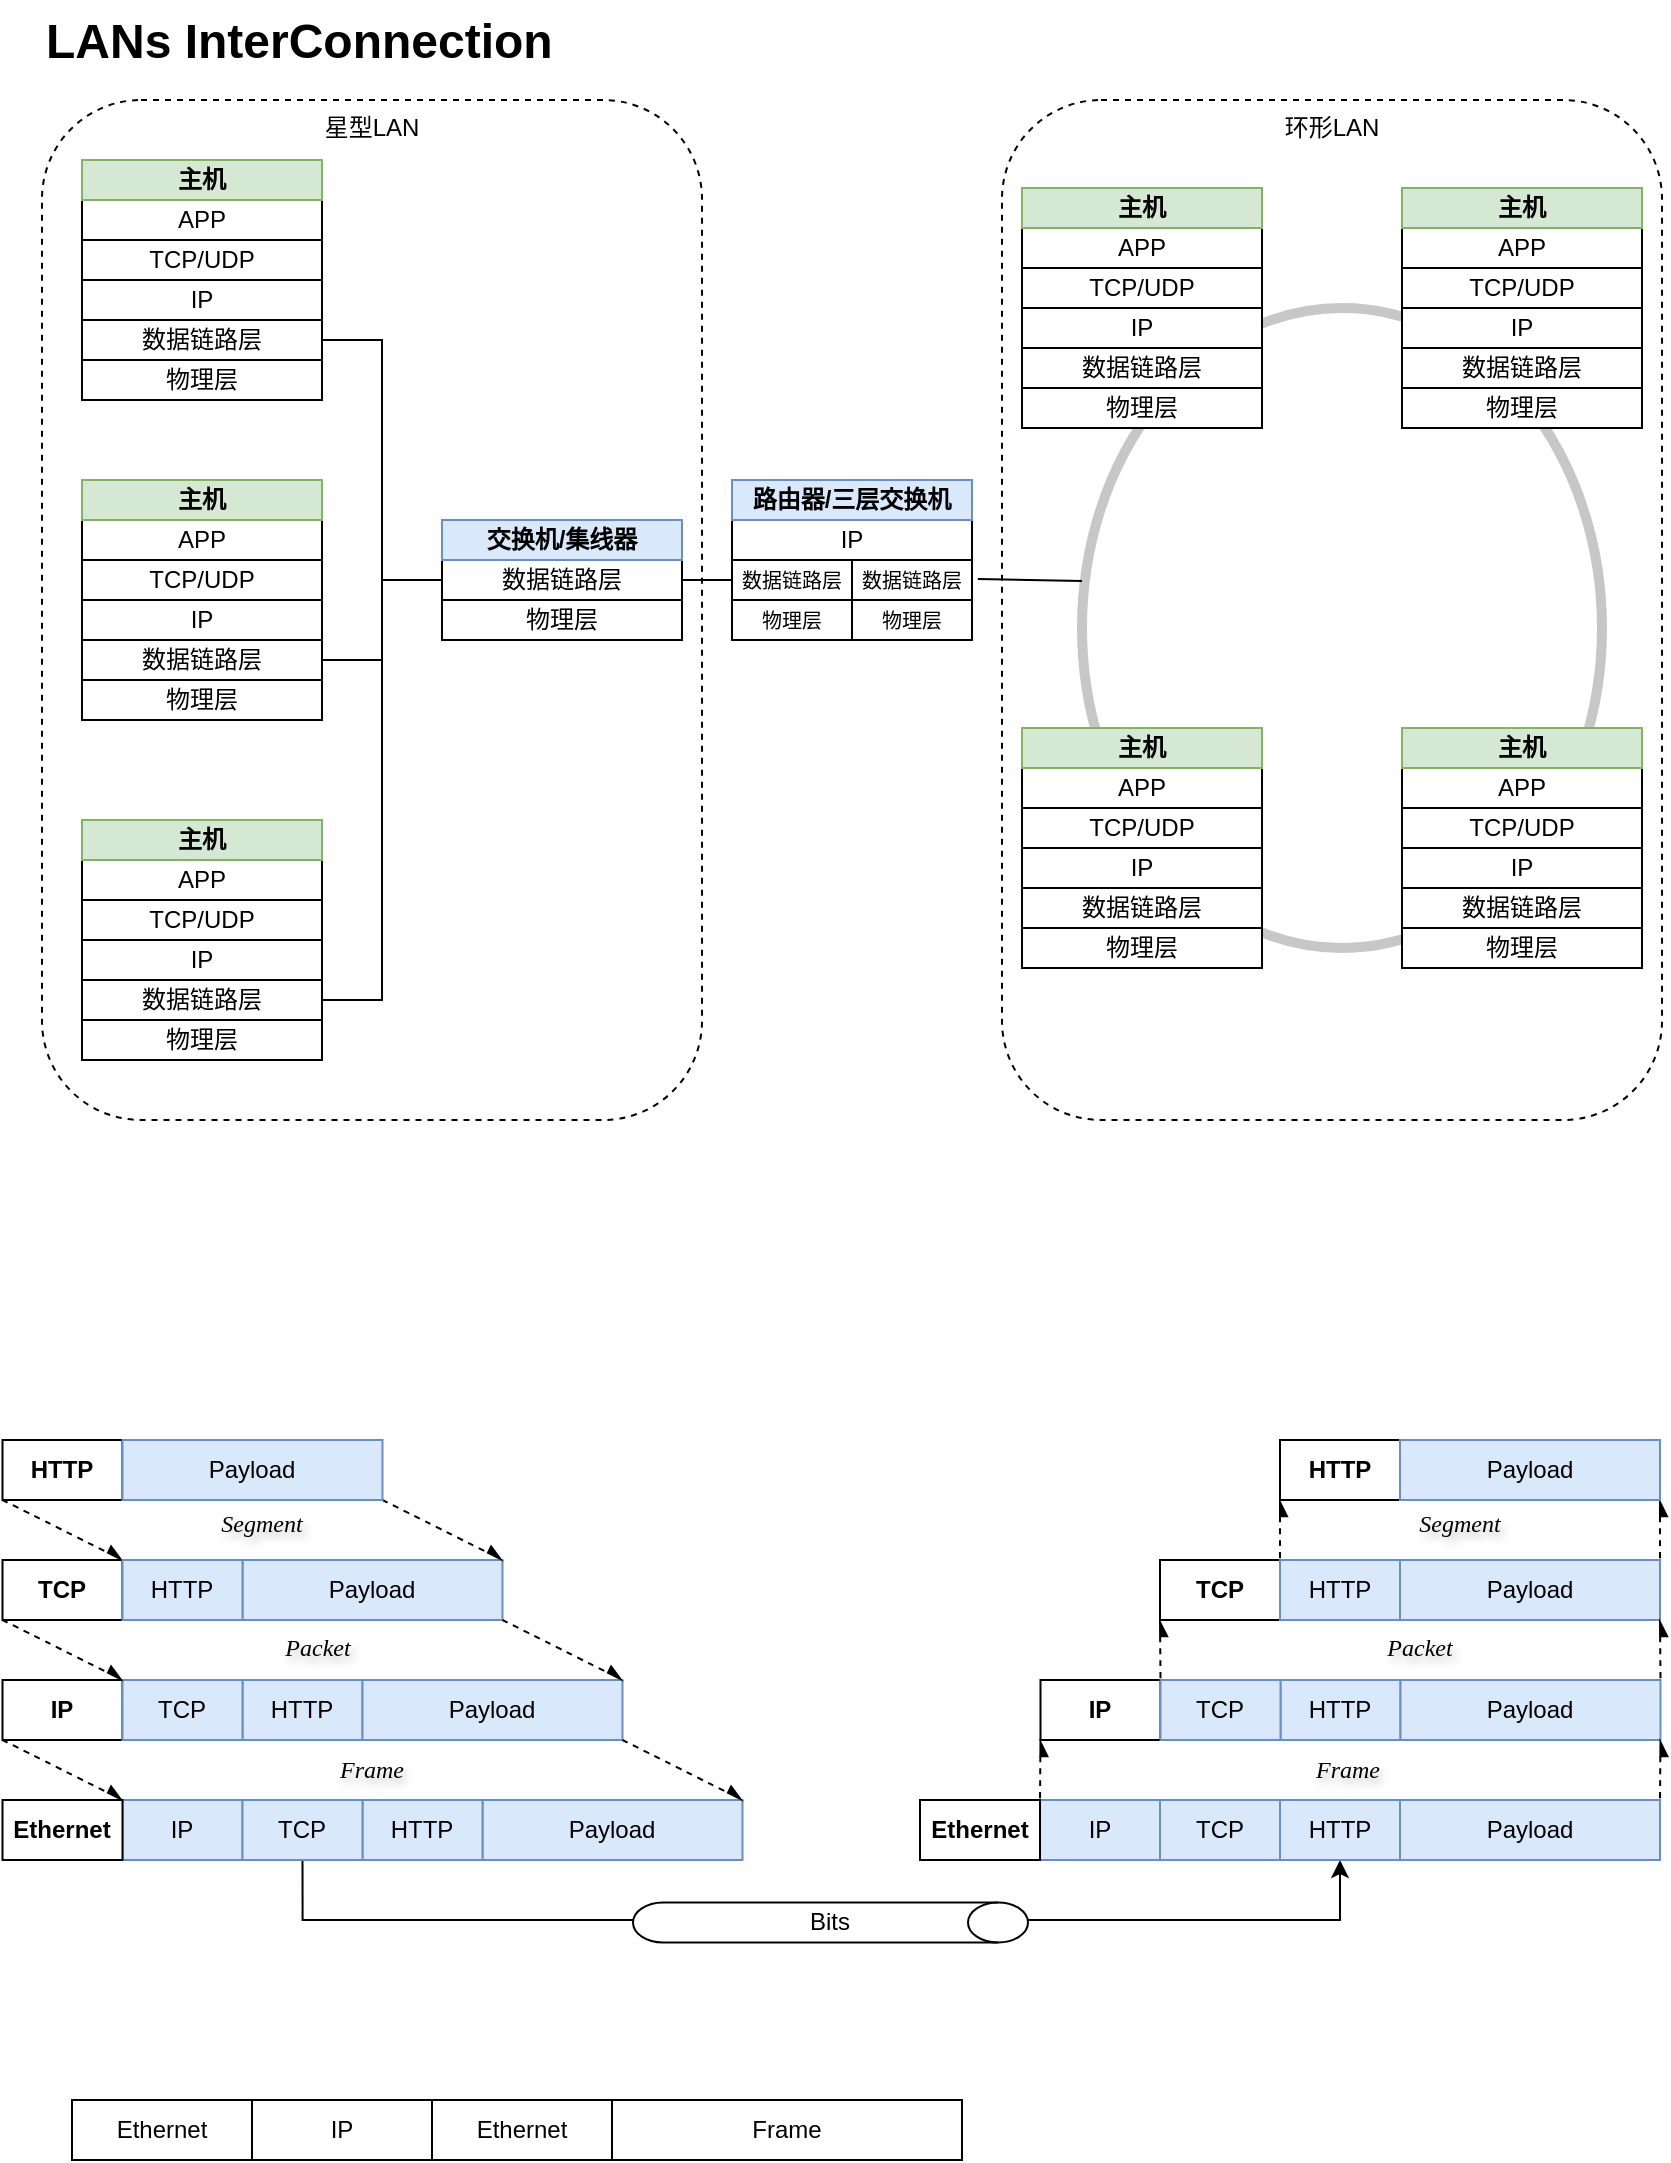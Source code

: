 <mxfile version="24.4.13" type="github">
  <diagram name="Page-1" id="291TbRZh6zJ7kyGOyx9B">
    <mxGraphModel dx="954" dy="606" grid="1" gridSize="10" guides="1" tooltips="1" connect="1" arrows="1" fold="1" page="1" pageScale="1" pageWidth="850" pageHeight="600" math="0" shadow="0">
      <root>
        <mxCell id="0" />
        <mxCell id="1" parent="0" />
        <mxCell id="-_Ddqsbj2xStbQw_6MxQ-80" value="星型LAN" style="rounded=1;whiteSpace=wrap;html=1;verticalAlign=top;fillColor=none;dashed=1;" parent="1" vertex="1">
          <mxGeometry x="30" y="60" width="330" height="510" as="geometry" />
        </mxCell>
        <mxCell id="-_Ddqsbj2xStbQw_6MxQ-89" value="环形LAN" style="rounded=1;whiteSpace=wrap;html=1;verticalAlign=top;fillColor=none;dashed=1;" parent="1" vertex="1">
          <mxGeometry x="510" y="60" width="330" height="510" as="geometry" />
        </mxCell>
        <mxCell id="-_Ddqsbj2xStbQw_6MxQ-68" value="" style="ellipse;whiteSpace=wrap;html=1;fillColor=none;strokeWidth=5;strokeColor=#C7C7C7;" parent="1" vertex="1">
          <mxGeometry x="550" y="164" width="260" height="320" as="geometry" />
        </mxCell>
        <mxCell id="-_Ddqsbj2xStbQw_6MxQ-17" value="" style="group" parent="1" vertex="1" connectable="0">
          <mxGeometry x="50" y="250" width="120" height="120" as="geometry" />
        </mxCell>
        <mxCell id="-_Ddqsbj2xStbQw_6MxQ-8" value="物理层" style="rounded=0;whiteSpace=wrap;html=1;" parent="-_Ddqsbj2xStbQw_6MxQ-17" vertex="1">
          <mxGeometry y="100" width="120" height="20" as="geometry" />
        </mxCell>
        <mxCell id="-_Ddqsbj2xStbQw_6MxQ-9" value="数据链路层" style="rounded=0;whiteSpace=wrap;html=1;" parent="-_Ddqsbj2xStbQw_6MxQ-17" vertex="1">
          <mxGeometry y="80" width="120" height="20" as="geometry" />
        </mxCell>
        <mxCell id="-_Ddqsbj2xStbQw_6MxQ-10" value="IP" style="rounded=0;whiteSpace=wrap;html=1;" parent="-_Ddqsbj2xStbQw_6MxQ-17" vertex="1">
          <mxGeometry y="60" width="120" height="20" as="geometry" />
        </mxCell>
        <mxCell id="-_Ddqsbj2xStbQw_6MxQ-11" value="TCP/UDP" style="rounded=0;whiteSpace=wrap;html=1;" parent="-_Ddqsbj2xStbQw_6MxQ-17" vertex="1">
          <mxGeometry y="40" width="120" height="20" as="geometry" />
        </mxCell>
        <mxCell id="-_Ddqsbj2xStbQw_6MxQ-12" value="APP" style="rounded=0;whiteSpace=wrap;html=1;" parent="-_Ddqsbj2xStbQw_6MxQ-17" vertex="1">
          <mxGeometry y="20" width="120" height="20" as="geometry" />
        </mxCell>
        <mxCell id="-_Ddqsbj2xStbQw_6MxQ-16" value="主机" style="rounded=0;whiteSpace=wrap;html=1;fontStyle=1;fillColor=#d5e8d4;strokeColor=#82b366;" parent="-_Ddqsbj2xStbQw_6MxQ-17" vertex="1">
          <mxGeometry width="120" height="20" as="geometry" />
        </mxCell>
        <mxCell id="-_Ddqsbj2xStbQw_6MxQ-19" value="" style="group" parent="1" vertex="1" connectable="0">
          <mxGeometry x="230" y="270" width="120" height="60" as="geometry" />
        </mxCell>
        <mxCell id="-_Ddqsbj2xStbQw_6MxQ-4" value="物理层" style="rounded=0;whiteSpace=wrap;html=1;" parent="-_Ddqsbj2xStbQw_6MxQ-19" vertex="1">
          <mxGeometry y="40" width="120" height="20" as="geometry" />
        </mxCell>
        <mxCell id="-_Ddqsbj2xStbQw_6MxQ-5" value="数据链路层" style="rounded=0;whiteSpace=wrap;html=1;" parent="-_Ddqsbj2xStbQw_6MxQ-19" vertex="1">
          <mxGeometry y="20" width="120" height="20" as="geometry" />
        </mxCell>
        <mxCell id="-_Ddqsbj2xStbQw_6MxQ-13" value="交换机/集线器" style="rounded=0;whiteSpace=wrap;html=1;fontStyle=1;fillColor=#dae8fc;strokeColor=#6c8ebf;" parent="-_Ddqsbj2xStbQw_6MxQ-19" vertex="1">
          <mxGeometry width="120" height="20" as="geometry" />
        </mxCell>
        <mxCell id="-_Ddqsbj2xStbQw_6MxQ-28" value="" style="group" parent="1" vertex="1" connectable="0">
          <mxGeometry x="50" y="420" width="120" height="120" as="geometry" />
        </mxCell>
        <mxCell id="-_Ddqsbj2xStbQw_6MxQ-29" value="物理层" style="rounded=0;whiteSpace=wrap;html=1;" parent="-_Ddqsbj2xStbQw_6MxQ-28" vertex="1">
          <mxGeometry y="100" width="120" height="20" as="geometry" />
        </mxCell>
        <mxCell id="-_Ddqsbj2xStbQw_6MxQ-30" value="数据链路层" style="rounded=0;whiteSpace=wrap;html=1;" parent="-_Ddqsbj2xStbQw_6MxQ-28" vertex="1">
          <mxGeometry y="80" width="120" height="20" as="geometry" />
        </mxCell>
        <mxCell id="-_Ddqsbj2xStbQw_6MxQ-31" value="IP" style="rounded=0;whiteSpace=wrap;html=1;" parent="-_Ddqsbj2xStbQw_6MxQ-28" vertex="1">
          <mxGeometry y="60" width="120" height="20" as="geometry" />
        </mxCell>
        <mxCell id="-_Ddqsbj2xStbQw_6MxQ-32" value="TCP/UDP" style="rounded=0;whiteSpace=wrap;html=1;" parent="-_Ddqsbj2xStbQw_6MxQ-28" vertex="1">
          <mxGeometry y="40" width="120" height="20" as="geometry" />
        </mxCell>
        <mxCell id="-_Ddqsbj2xStbQw_6MxQ-33" value="APP" style="rounded=0;whiteSpace=wrap;html=1;" parent="-_Ddqsbj2xStbQw_6MxQ-28" vertex="1">
          <mxGeometry y="20" width="120" height="20" as="geometry" />
        </mxCell>
        <mxCell id="-_Ddqsbj2xStbQw_6MxQ-34" value="主机" style="rounded=0;whiteSpace=wrap;html=1;fontStyle=1;fillColor=#d5e8d4;strokeColor=#82b366;" parent="-_Ddqsbj2xStbQw_6MxQ-28" vertex="1">
          <mxGeometry width="120" height="20" as="geometry" />
        </mxCell>
        <mxCell id="-_Ddqsbj2xStbQw_6MxQ-35" value="" style="group;fillColor=#d5e8d4;strokeColor=#82b366;" parent="1" vertex="1" connectable="0">
          <mxGeometry x="710" y="104" width="120" height="120" as="geometry" />
        </mxCell>
        <mxCell id="-_Ddqsbj2xStbQw_6MxQ-36" value="物理层" style="rounded=0;whiteSpace=wrap;html=1;" parent="-_Ddqsbj2xStbQw_6MxQ-35" vertex="1">
          <mxGeometry y="100" width="120" height="20" as="geometry" />
        </mxCell>
        <mxCell id="-_Ddqsbj2xStbQw_6MxQ-37" value="数据链路层" style="rounded=0;whiteSpace=wrap;html=1;" parent="-_Ddqsbj2xStbQw_6MxQ-35" vertex="1">
          <mxGeometry y="80" width="120" height="20" as="geometry" />
        </mxCell>
        <mxCell id="-_Ddqsbj2xStbQw_6MxQ-38" value="IP" style="rounded=0;whiteSpace=wrap;html=1;" parent="-_Ddqsbj2xStbQw_6MxQ-35" vertex="1">
          <mxGeometry y="60" width="120" height="20" as="geometry" />
        </mxCell>
        <mxCell id="-_Ddqsbj2xStbQw_6MxQ-39" value="TCP/UDP" style="rounded=0;whiteSpace=wrap;html=1;" parent="-_Ddqsbj2xStbQw_6MxQ-35" vertex="1">
          <mxGeometry y="40" width="120" height="20" as="geometry" />
        </mxCell>
        <mxCell id="-_Ddqsbj2xStbQw_6MxQ-40" value="APP" style="rounded=0;whiteSpace=wrap;html=1;" parent="-_Ddqsbj2xStbQw_6MxQ-35" vertex="1">
          <mxGeometry y="20" width="120" height="20" as="geometry" />
        </mxCell>
        <mxCell id="-_Ddqsbj2xStbQw_6MxQ-41" value="主机" style="rounded=0;whiteSpace=wrap;html=1;fontStyle=1;fillColor=#d5e8d4;strokeColor=#82b366;" parent="-_Ddqsbj2xStbQw_6MxQ-35" vertex="1">
          <mxGeometry width="120" height="20" as="geometry" />
        </mxCell>
        <mxCell id="-_Ddqsbj2xStbQw_6MxQ-49" value="" style="group" parent="1" vertex="1" connectable="0">
          <mxGeometry x="520" y="374" width="120" height="120" as="geometry" />
        </mxCell>
        <mxCell id="-_Ddqsbj2xStbQw_6MxQ-50" value="物理层" style="rounded=0;whiteSpace=wrap;html=1;" parent="-_Ddqsbj2xStbQw_6MxQ-49" vertex="1">
          <mxGeometry y="100" width="120" height="20" as="geometry" />
        </mxCell>
        <mxCell id="-_Ddqsbj2xStbQw_6MxQ-51" value="数据链路层" style="rounded=0;whiteSpace=wrap;html=1;" parent="-_Ddqsbj2xStbQw_6MxQ-49" vertex="1">
          <mxGeometry y="80" width="120" height="20" as="geometry" />
        </mxCell>
        <mxCell id="-_Ddqsbj2xStbQw_6MxQ-52" value="IP" style="rounded=0;whiteSpace=wrap;html=1;" parent="-_Ddqsbj2xStbQw_6MxQ-49" vertex="1">
          <mxGeometry y="60" width="120" height="20" as="geometry" />
        </mxCell>
        <mxCell id="-_Ddqsbj2xStbQw_6MxQ-53" value="TCP/UDP" style="rounded=0;whiteSpace=wrap;html=1;" parent="-_Ddqsbj2xStbQw_6MxQ-49" vertex="1">
          <mxGeometry y="40" width="120" height="20" as="geometry" />
        </mxCell>
        <mxCell id="-_Ddqsbj2xStbQw_6MxQ-54" value="APP" style="rounded=0;whiteSpace=wrap;html=1;" parent="-_Ddqsbj2xStbQw_6MxQ-49" vertex="1">
          <mxGeometry y="20" width="120" height="20" as="geometry" />
        </mxCell>
        <mxCell id="-_Ddqsbj2xStbQw_6MxQ-55" value="主机" style="rounded=0;whiteSpace=wrap;html=1;fontStyle=1;fillColor=#d5e8d4;strokeColor=#82b366;" parent="-_Ddqsbj2xStbQw_6MxQ-49" vertex="1">
          <mxGeometry width="120" height="20" as="geometry" />
        </mxCell>
        <mxCell id="-_Ddqsbj2xStbQw_6MxQ-56" value="" style="group" parent="1" vertex="1" connectable="0">
          <mxGeometry x="710" y="374" width="120" height="120" as="geometry" />
        </mxCell>
        <mxCell id="-_Ddqsbj2xStbQw_6MxQ-57" value="物理层" style="rounded=0;whiteSpace=wrap;html=1;" parent="-_Ddqsbj2xStbQw_6MxQ-56" vertex="1">
          <mxGeometry y="100" width="120" height="20" as="geometry" />
        </mxCell>
        <mxCell id="-_Ddqsbj2xStbQw_6MxQ-58" value="数据链路层" style="rounded=0;whiteSpace=wrap;html=1;" parent="-_Ddqsbj2xStbQw_6MxQ-56" vertex="1">
          <mxGeometry y="80" width="120" height="20" as="geometry" />
        </mxCell>
        <mxCell id="-_Ddqsbj2xStbQw_6MxQ-59" value="IP" style="rounded=0;whiteSpace=wrap;html=1;" parent="-_Ddqsbj2xStbQw_6MxQ-56" vertex="1">
          <mxGeometry y="60" width="120" height="20" as="geometry" />
        </mxCell>
        <mxCell id="-_Ddqsbj2xStbQw_6MxQ-60" value="TCP/UDP" style="rounded=0;whiteSpace=wrap;html=1;" parent="-_Ddqsbj2xStbQw_6MxQ-56" vertex="1">
          <mxGeometry y="40" width="120" height="20" as="geometry" />
        </mxCell>
        <mxCell id="-_Ddqsbj2xStbQw_6MxQ-61" value="APP" style="rounded=0;whiteSpace=wrap;html=1;" parent="-_Ddqsbj2xStbQw_6MxQ-56" vertex="1">
          <mxGeometry y="20" width="120" height="20" as="geometry" />
        </mxCell>
        <mxCell id="-_Ddqsbj2xStbQw_6MxQ-62" value="主机" style="rounded=0;whiteSpace=wrap;html=1;fontStyle=1;fillColor=#d5e8d4;strokeColor=#82b366;" parent="-_Ddqsbj2xStbQw_6MxQ-56" vertex="1">
          <mxGeometry width="120" height="20" as="geometry" />
        </mxCell>
        <mxCell id="-_Ddqsbj2xStbQw_6MxQ-64" value="" style="edgeStyle=orthogonalEdgeStyle;rounded=0;orthogonalLoop=1;jettySize=auto;html=1;entryX=1;entryY=0.5;entryDx=0;entryDy=0;endArrow=none;endFill=0;" parent="1" source="-_Ddqsbj2xStbQw_6MxQ-5" target="-_Ddqsbj2xStbQw_6MxQ-23" edge="1">
          <mxGeometry relative="1" as="geometry" />
        </mxCell>
        <mxCell id="-_Ddqsbj2xStbQw_6MxQ-65" style="edgeStyle=orthogonalEdgeStyle;rounded=0;orthogonalLoop=1;jettySize=auto;html=1;entryX=1;entryY=0.5;entryDx=0;entryDy=0;endArrow=none;endFill=0;" parent="1" source="-_Ddqsbj2xStbQw_6MxQ-5" target="-_Ddqsbj2xStbQw_6MxQ-9" edge="1">
          <mxGeometry relative="1" as="geometry" />
        </mxCell>
        <mxCell id="-_Ddqsbj2xStbQw_6MxQ-66" style="edgeStyle=orthogonalEdgeStyle;rounded=0;orthogonalLoop=1;jettySize=auto;html=1;entryX=1;entryY=0.5;entryDx=0;entryDy=0;endArrow=none;endFill=0;" parent="1" source="-_Ddqsbj2xStbQw_6MxQ-5" target="-_Ddqsbj2xStbQw_6MxQ-30" edge="1">
          <mxGeometry relative="1" as="geometry" />
        </mxCell>
        <mxCell id="-_Ddqsbj2xStbQw_6MxQ-75" value="" style="endArrow=none;html=1;rounded=0;exitX=1;exitY=0.5;exitDx=0;exitDy=0;entryX=0;entryY=0.5;entryDx=0;entryDy=0;" parent="1" source="-_Ddqsbj2xStbQw_6MxQ-5" target="-_Ddqsbj2xStbQw_6MxQ-2" edge="1">
          <mxGeometry width="50" height="50" relative="1" as="geometry">
            <mxPoint x="370" y="340" as="sourcePoint" />
            <mxPoint x="420" y="290" as="targetPoint" />
          </mxGeometry>
        </mxCell>
        <mxCell id="-_Ddqsbj2xStbQw_6MxQ-77" value="" style="endArrow=none;html=1;rounded=0;entryX=0.008;entryY=0.478;entryDx=0;entryDy=0;entryPerimeter=0;" parent="1" edge="1">
          <mxGeometry width="50" height="50" relative="1" as="geometry">
            <mxPoint x="497.92" y="299.5" as="sourcePoint" />
            <mxPoint x="550.0" y="300.46" as="targetPoint" />
          </mxGeometry>
        </mxCell>
        <mxCell id="-_Ddqsbj2xStbQw_6MxQ-43" value="物理层" style="rounded=0;whiteSpace=wrap;html=1;" parent="1" vertex="1">
          <mxGeometry x="520" y="204" width="120" height="20" as="geometry" />
        </mxCell>
        <mxCell id="-_Ddqsbj2xStbQw_6MxQ-44" value="数据链路层" style="rounded=0;whiteSpace=wrap;html=1;" parent="1" vertex="1">
          <mxGeometry x="520" y="184" width="120" height="20" as="geometry" />
        </mxCell>
        <mxCell id="-_Ddqsbj2xStbQw_6MxQ-45" value="IP" style="rounded=0;whiteSpace=wrap;html=1;" parent="1" vertex="1">
          <mxGeometry x="520" y="164" width="120" height="20" as="geometry" />
        </mxCell>
        <mxCell id="-_Ddqsbj2xStbQw_6MxQ-46" value="TCP/UDP" style="rounded=0;whiteSpace=wrap;html=1;" parent="1" vertex="1">
          <mxGeometry x="520" y="144" width="120" height="20" as="geometry" />
        </mxCell>
        <mxCell id="-_Ddqsbj2xStbQw_6MxQ-47" value="APP" style="rounded=0;whiteSpace=wrap;html=1;" parent="1" vertex="1">
          <mxGeometry x="520" y="124" width="120" height="20" as="geometry" />
        </mxCell>
        <mxCell id="-_Ddqsbj2xStbQw_6MxQ-48" value="主机" style="rounded=0;whiteSpace=wrap;html=1;fontStyle=1;fillColor=#d5e8d4;strokeColor=#82b366;" parent="1" vertex="1">
          <mxGeometry x="520" y="104" width="120" height="20" as="geometry" />
        </mxCell>
        <mxCell id="-_Ddqsbj2xStbQw_6MxQ-1" value="物理层" style="rounded=0;whiteSpace=wrap;html=1;fontSize=10;" parent="1" vertex="1">
          <mxGeometry x="435" y="310" width="60" height="20" as="geometry" />
        </mxCell>
        <mxCell id="-_Ddqsbj2xStbQw_6MxQ-2" value="数据链路层" style="rounded=0;whiteSpace=wrap;html=1;fontSize=10;" parent="1" vertex="1">
          <mxGeometry x="375" y="290" width="60" height="20" as="geometry" />
        </mxCell>
        <mxCell id="-_Ddqsbj2xStbQw_6MxQ-3" value="IP" style="rounded=0;whiteSpace=wrap;html=1;" parent="1" vertex="1">
          <mxGeometry x="375" y="270" width="120" height="20" as="geometry" />
        </mxCell>
        <mxCell id="-_Ddqsbj2xStbQw_6MxQ-15" value="路由器/三层交换机" style="rounded=0;whiteSpace=wrap;html=1;fontStyle=1;fillColor=#dae8fc;strokeColor=#6c8ebf;" parent="1" vertex="1">
          <mxGeometry x="375" y="250" width="120" height="20" as="geometry" />
        </mxCell>
        <mxCell id="-_Ddqsbj2xStbQw_6MxQ-78" value="数据链路层" style="rounded=0;whiteSpace=wrap;html=1;fontSize=10;" parent="1" vertex="1">
          <mxGeometry x="435" y="290" width="60" height="20" as="geometry" />
        </mxCell>
        <mxCell id="-_Ddqsbj2xStbQw_6MxQ-79" value="物理层" style="rounded=0;whiteSpace=wrap;html=1;fontSize=10;" parent="1" vertex="1">
          <mxGeometry x="375" y="310" width="60" height="20" as="geometry" />
        </mxCell>
        <mxCell id="-_Ddqsbj2xStbQw_6MxQ-22" value="物理层" style="rounded=0;whiteSpace=wrap;html=1;" parent="1" vertex="1">
          <mxGeometry x="50" y="190" width="120" height="20" as="geometry" />
        </mxCell>
        <mxCell id="-_Ddqsbj2xStbQw_6MxQ-23" value="数据链路层" style="rounded=0;whiteSpace=wrap;html=1;" parent="1" vertex="1">
          <mxGeometry x="50" y="170" width="120" height="20" as="geometry" />
        </mxCell>
        <mxCell id="-_Ddqsbj2xStbQw_6MxQ-24" value="IP" style="rounded=0;whiteSpace=wrap;html=1;" parent="1" vertex="1">
          <mxGeometry x="50" y="150" width="120" height="20" as="geometry" />
        </mxCell>
        <mxCell id="-_Ddqsbj2xStbQw_6MxQ-25" value="TCP/UDP" style="rounded=0;whiteSpace=wrap;html=1;" parent="1" vertex="1">
          <mxGeometry x="50" y="130" width="120" height="20" as="geometry" />
        </mxCell>
        <mxCell id="-_Ddqsbj2xStbQw_6MxQ-26" value="APP" style="rounded=0;whiteSpace=wrap;html=1;" parent="1" vertex="1">
          <mxGeometry x="50" y="110" width="120" height="20" as="geometry" />
        </mxCell>
        <mxCell id="-_Ddqsbj2xStbQw_6MxQ-27" value="主机" style="rounded=0;whiteSpace=wrap;html=1;fontStyle=1;fillColor=#d5e8d4;strokeColor=#82b366;" parent="1" vertex="1">
          <mxGeometry x="50" y="90" width="120" height="20" as="geometry" />
        </mxCell>
        <mxCell id="-_Ddqsbj2xStbQw_6MxQ-90" value="&lt;h1 style=&quot;margin-top: 0px;&quot;&gt;LANs InterConnection&lt;/h1&gt;" style="text;html=1;whiteSpace=wrap;overflow=hidden;rounded=0;" parent="1" vertex="1">
          <mxGeometry x="30" y="10" width="460" height="40" as="geometry" />
        </mxCell>
        <mxCell id="GwMLZLMW36V3GU0Clauz-9" value="TCP" style="rounded=0;whiteSpace=wrap;html=1;fontStyle=1" vertex="1" parent="1">
          <mxGeometry x="10.25" y="790" width="60" height="30" as="geometry" />
        </mxCell>
        <mxCell id="GwMLZLMW36V3GU0Clauz-10" value="Payload" style="rounded=0;whiteSpace=wrap;html=1;fillColor=#dae8fc;strokeColor=#6c8ebf;" vertex="1" parent="1">
          <mxGeometry x="130.25" y="790" width="130" height="30" as="geometry" />
        </mxCell>
        <mxCell id="GwMLZLMW36V3GU0Clauz-11" value="Ethernet" style="rounded=0;whiteSpace=wrap;html=1;" vertex="1" parent="1">
          <mxGeometry x="45" y="1060" width="90" height="30" as="geometry" />
        </mxCell>
        <mxCell id="GwMLZLMW36V3GU0Clauz-12" value="IP" style="rounded=0;whiteSpace=wrap;html=1;" vertex="1" parent="1">
          <mxGeometry x="135" y="1060" width="90" height="30" as="geometry" />
        </mxCell>
        <mxCell id="GwMLZLMW36V3GU0Clauz-13" value="Ethernet" style="rounded=0;whiteSpace=wrap;html=1;" vertex="1" parent="1">
          <mxGeometry x="225" y="1060" width="90" height="30" as="geometry" />
        </mxCell>
        <mxCell id="GwMLZLMW36V3GU0Clauz-23" value="HTTP" style="rounded=0;whiteSpace=wrap;html=1;fillColor=#dae8fc;strokeColor=#6c8ebf;" vertex="1" parent="1">
          <mxGeometry x="130.25" y="850" width="60" height="30" as="geometry" />
        </mxCell>
        <mxCell id="GwMLZLMW36V3GU0Clauz-24" value="Payload" style="rounded=0;whiteSpace=wrap;html=1;fillColor=#dae8fc;strokeColor=#6c8ebf;" vertex="1" parent="1">
          <mxGeometry x="190.25" y="850" width="130" height="30" as="geometry" />
        </mxCell>
        <mxCell id="GwMLZLMW36V3GU0Clauz-25" value="IP" style="rounded=0;whiteSpace=wrap;html=1;fontStyle=1" vertex="1" parent="1">
          <mxGeometry x="10.25" y="850" width="60" height="30" as="geometry" />
        </mxCell>
        <mxCell id="GwMLZLMW36V3GU0Clauz-27" value="Payload" style="rounded=0;whiteSpace=wrap;html=1;fillColor=#dae8fc;strokeColor=#6c8ebf;" vertex="1" parent="1">
          <mxGeometry x="250.25" y="910" width="130" height="30" as="geometry" />
        </mxCell>
        <mxCell id="GwMLZLMW36V3GU0Clauz-28" value="IP" style="rounded=0;whiteSpace=wrap;html=1;fillColor=#dae8fc;strokeColor=#6c8ebf;" vertex="1" parent="1">
          <mxGeometry x="70.25" y="910" width="60" height="30" as="geometry" />
        </mxCell>
        <mxCell id="GwMLZLMW36V3GU0Clauz-29" value="Ethernet" style="rounded=0;whiteSpace=wrap;html=1;fontStyle=1" vertex="1" parent="1">
          <mxGeometry x="10.25" y="910" width="60" height="30" as="geometry" />
        </mxCell>
        <mxCell id="GwMLZLMW36V3GU0Clauz-32" value="" style="endArrow=async;html=1;rounded=0;exitX=0;exitY=1;exitDx=0;exitDy=0;entryX=1;entryY=0;entryDx=0;entryDy=0;endFill=1;dashed=1;curved=1;" edge="1" parent="1" target="GwMLZLMW36V3GU0Clauz-10">
          <mxGeometry width="50" height="50" relative="1" as="geometry">
            <mxPoint x="200.25" y="760" as="sourcePoint" />
            <mxPoint x="290.25" y="790" as="targetPoint" />
          </mxGeometry>
        </mxCell>
        <mxCell id="GwMLZLMW36V3GU0Clauz-53" value="Frame" style="rounded=0;whiteSpace=wrap;html=1;" vertex="1" parent="1">
          <mxGeometry x="315" y="1060" width="175" height="30" as="geometry" />
        </mxCell>
        <mxCell id="GwMLZLMW36V3GU0Clauz-56" value="HTTP" style="rounded=0;whiteSpace=wrap;html=1;fontStyle=1" vertex="1" parent="1">
          <mxGeometry x="10.25" y="730" width="60" height="30" as="geometry" />
        </mxCell>
        <mxCell id="GwMLZLMW36V3GU0Clauz-57" value="Payload" style="rounded=0;whiteSpace=wrap;html=1;fillColor=#dae8fc;strokeColor=#6c8ebf;" vertex="1" parent="1">
          <mxGeometry x="70.25" y="730" width="130" height="30" as="geometry" />
        </mxCell>
        <mxCell id="GwMLZLMW36V3GU0Clauz-58" value="" style="endArrow=async;html=1;rounded=0;exitX=0;exitY=1;exitDx=0;exitDy=0;entryX=0;entryY=0;entryDx=0;entryDy=0;endFill=1;dashed=1;curved=1;" edge="1" parent="1" target="GwMLZLMW36V3GU0Clauz-62">
          <mxGeometry width="50" height="50" relative="1" as="geometry">
            <mxPoint x="10.25" y="760" as="sourcePoint" />
            <mxPoint x="100.25" y="790" as="targetPoint" />
          </mxGeometry>
        </mxCell>
        <mxCell id="GwMLZLMW36V3GU0Clauz-60" value="TCP" style="rounded=0;whiteSpace=wrap;html=1;fillColor=#dae8fc;strokeColor=#6c8ebf;" vertex="1" parent="1">
          <mxGeometry x="70.25" y="850" width="60" height="30" as="geometry" />
        </mxCell>
        <mxCell id="GwMLZLMW36V3GU0Clauz-62" value="HTTP" style="rounded=0;whiteSpace=wrap;html=1;fillColor=#dae8fc;strokeColor=#6c8ebf;" vertex="1" parent="1">
          <mxGeometry x="70.25" y="790" width="60" height="30" as="geometry" />
        </mxCell>
        <mxCell id="GwMLZLMW36V3GU0Clauz-65" value="HTTP" style="rounded=0;whiteSpace=wrap;html=1;fillColor=#dae8fc;strokeColor=#6c8ebf;" vertex="1" parent="1">
          <mxGeometry x="190.25" y="910" width="60" height="30" as="geometry" />
        </mxCell>
        <mxCell id="GwMLZLMW36V3GU0Clauz-111" style="edgeStyle=orthogonalEdgeStyle;rounded=0;orthogonalLoop=1;jettySize=auto;html=1;entryX=0.5;entryY=1;entryDx=0;entryDy=0;exitX=0.5;exitY=1;exitDx=0;exitDy=0;" edge="1" parent="1" source="GwMLZLMW36V3GU0Clauz-66" target="GwMLZLMW36V3GU0Clauz-99">
          <mxGeometry relative="1" as="geometry">
            <Array as="points">
              <mxPoint x="160.25" y="970" />
              <mxPoint x="679.25" y="970" />
            </Array>
          </mxGeometry>
        </mxCell>
        <mxCell id="GwMLZLMW36V3GU0Clauz-66" value="TCP" style="rounded=0;whiteSpace=wrap;html=1;fillColor=#dae8fc;strokeColor=#6c8ebf;" vertex="1" parent="1">
          <mxGeometry x="130.25" y="910" width="60" height="30" as="geometry" />
        </mxCell>
        <mxCell id="GwMLZLMW36V3GU0Clauz-67" value="" style="endArrow=async;html=1;rounded=0;exitX=0;exitY=1;exitDx=0;exitDy=0;entryX=1;entryY=0;entryDx=0;entryDy=0;endFill=1;dashed=1;curved=1;" edge="1" parent="1">
          <mxGeometry width="50" height="50" relative="1" as="geometry">
            <mxPoint x="260.25" y="820" as="sourcePoint" />
            <mxPoint x="320.25" y="850" as="targetPoint" />
          </mxGeometry>
        </mxCell>
        <mxCell id="GwMLZLMW36V3GU0Clauz-68" value="" style="endArrow=async;html=1;rounded=0;exitX=0;exitY=1;exitDx=0;exitDy=0;entryX=0;entryY=0;entryDx=0;entryDy=0;endFill=1;dashed=1;curved=1;" edge="1" parent="1">
          <mxGeometry width="50" height="50" relative="1" as="geometry">
            <mxPoint x="10.25" y="820" as="sourcePoint" />
            <mxPoint x="70.25" y="850" as="targetPoint" />
          </mxGeometry>
        </mxCell>
        <mxCell id="GwMLZLMW36V3GU0Clauz-69" value="" style="endArrow=async;html=1;rounded=0;exitX=0;exitY=1;exitDx=0;exitDy=0;entryX=1;entryY=0;entryDx=0;entryDy=0;endFill=1;dashed=1;curved=1;" edge="1" parent="1">
          <mxGeometry width="50" height="50" relative="1" as="geometry">
            <mxPoint x="320.25" y="880" as="sourcePoint" />
            <mxPoint x="380.25" y="910" as="targetPoint" />
          </mxGeometry>
        </mxCell>
        <mxCell id="GwMLZLMW36V3GU0Clauz-70" value="" style="endArrow=async;html=1;rounded=0;exitX=0;exitY=1;exitDx=0;exitDy=0;entryX=0;entryY=0;entryDx=0;entryDy=0;endFill=1;dashed=1;curved=1;" edge="1" parent="1">
          <mxGeometry width="50" height="50" relative="1" as="geometry">
            <mxPoint x="10.25" y="880" as="sourcePoint" />
            <mxPoint x="70.25" y="910" as="targetPoint" />
          </mxGeometry>
        </mxCell>
        <mxCell id="GwMLZLMW36V3GU0Clauz-71" value="Segment" style="text;html=1;align=center;verticalAlign=middle;whiteSpace=wrap;rounded=0;shadow=0;textShadow=1;horizontal=1;fontStyle=2;fontFamily=Comic Sans MS;" vertex="1" parent="1">
          <mxGeometry x="110.25" y="762" width="60" height="20" as="geometry" />
        </mxCell>
        <mxCell id="GwMLZLMW36V3GU0Clauz-82" value="Packet" style="text;html=1;align=center;verticalAlign=middle;whiteSpace=wrap;rounded=0;shadow=0;textShadow=1;horizontal=1;fontStyle=2;fontFamily=Comic Sans MS;" vertex="1" parent="1">
          <mxGeometry x="138.25" y="824" width="60" height="20" as="geometry" />
        </mxCell>
        <mxCell id="GwMLZLMW36V3GU0Clauz-83" value="Frame" style="text;html=1;align=center;verticalAlign=middle;whiteSpace=wrap;rounded=0;shadow=0;textShadow=1;horizontal=1;fontStyle=2;fontFamily=Comic Sans MS;" vertex="1" parent="1">
          <mxGeometry x="165.25" y="885" width="60" height="20" as="geometry" />
        </mxCell>
        <mxCell id="GwMLZLMW36V3GU0Clauz-85" value="TCP" style="rounded=0;whiteSpace=wrap;html=1;fontStyle=1" vertex="1" parent="1">
          <mxGeometry x="589" y="790" width="60" height="30" as="geometry" />
        </mxCell>
        <mxCell id="GwMLZLMW36V3GU0Clauz-86" value="Payload" style="rounded=0;whiteSpace=wrap;html=1;fillColor=#dae8fc;strokeColor=#6c8ebf;" vertex="1" parent="1">
          <mxGeometry x="709" y="790" width="130" height="30" as="geometry" />
        </mxCell>
        <mxCell id="GwMLZLMW36V3GU0Clauz-87" value="HTTP" style="rounded=0;whiteSpace=wrap;html=1;fillColor=#dae8fc;strokeColor=#6c8ebf;" vertex="1" parent="1">
          <mxGeometry x="649.25" y="850" width="60" height="30" as="geometry" />
        </mxCell>
        <mxCell id="GwMLZLMW36V3GU0Clauz-88" value="Payload" style="rounded=0;whiteSpace=wrap;html=1;fillColor=#dae8fc;strokeColor=#6c8ebf;" vertex="1" parent="1">
          <mxGeometry x="709.25" y="850" width="130" height="30" as="geometry" />
        </mxCell>
        <mxCell id="GwMLZLMW36V3GU0Clauz-89" value="IP" style="rounded=0;whiteSpace=wrap;html=1;fontStyle=1" vertex="1" parent="1">
          <mxGeometry x="529.25" y="850" width="60" height="30" as="geometry" />
        </mxCell>
        <mxCell id="GwMLZLMW36V3GU0Clauz-90" value="Payload" style="rounded=0;whiteSpace=wrap;html=1;fillColor=#dae8fc;strokeColor=#6c8ebf;" vertex="1" parent="1">
          <mxGeometry x="709" y="910" width="130" height="30" as="geometry" />
        </mxCell>
        <mxCell id="GwMLZLMW36V3GU0Clauz-91" value="IP" style="rounded=0;whiteSpace=wrap;html=1;fillColor=#dae8fc;strokeColor=#6c8ebf;" vertex="1" parent="1">
          <mxGeometry x="529" y="910" width="60" height="30" as="geometry" />
        </mxCell>
        <mxCell id="GwMLZLMW36V3GU0Clauz-92" value="Ethernet" style="rounded=0;whiteSpace=wrap;html=1;fontStyle=1" vertex="1" parent="1">
          <mxGeometry x="469" y="910" width="60" height="30" as="geometry" />
        </mxCell>
        <mxCell id="GwMLZLMW36V3GU0Clauz-93" value="" style="endArrow=none;html=1;rounded=0;exitX=1;exitY=1;exitDx=0;exitDy=0;entryX=1;entryY=0;entryDx=0;entryDy=0;endFill=0;dashed=1;curved=1;startArrow=async;startFill=1;" edge="1" parent="1" target="GwMLZLMW36V3GU0Clauz-86" source="GwMLZLMW36V3GU0Clauz-95">
          <mxGeometry width="50" height="50" relative="1" as="geometry">
            <mxPoint x="715" y="760" as="sourcePoint" />
            <mxPoint x="805" y="790" as="targetPoint" />
          </mxGeometry>
        </mxCell>
        <mxCell id="GwMLZLMW36V3GU0Clauz-94" value="HTTP" style="rounded=0;whiteSpace=wrap;html=1;fontStyle=1" vertex="1" parent="1">
          <mxGeometry x="649" y="730" width="60" height="30" as="geometry" />
        </mxCell>
        <mxCell id="GwMLZLMW36V3GU0Clauz-95" value="Payload" style="rounded=0;whiteSpace=wrap;html=1;fillColor=#dae8fc;strokeColor=#6c8ebf;" vertex="1" parent="1">
          <mxGeometry x="709" y="730" width="130" height="30" as="geometry" />
        </mxCell>
        <mxCell id="GwMLZLMW36V3GU0Clauz-96" value="" style="endArrow=none;html=1;rounded=0;entryX=0;entryY=0;entryDx=0;entryDy=0;endFill=0;dashed=1;curved=1;startArrow=async;startFill=1;exitX=0;exitY=1;exitDx=0;exitDy=0;" edge="1" parent="1" target="GwMLZLMW36V3GU0Clauz-98" source="GwMLZLMW36V3GU0Clauz-94">
          <mxGeometry width="50" height="50" relative="1" as="geometry">
            <mxPoint x="589.25" y="750" as="sourcePoint" />
            <mxPoint x="615" y="790" as="targetPoint" />
          </mxGeometry>
        </mxCell>
        <mxCell id="GwMLZLMW36V3GU0Clauz-97" value="TCP" style="rounded=0;whiteSpace=wrap;html=1;fillColor=#dae8fc;strokeColor=#6c8ebf;" vertex="1" parent="1">
          <mxGeometry x="589.25" y="850" width="60" height="30" as="geometry" />
        </mxCell>
        <mxCell id="GwMLZLMW36V3GU0Clauz-98" value="HTTP" style="rounded=0;whiteSpace=wrap;html=1;fillColor=#dae8fc;strokeColor=#6c8ebf;" vertex="1" parent="1">
          <mxGeometry x="649" y="790" width="60" height="30" as="geometry" />
        </mxCell>
        <mxCell id="GwMLZLMW36V3GU0Clauz-99" value="HTTP" style="rounded=0;whiteSpace=wrap;html=1;fillColor=#dae8fc;strokeColor=#6c8ebf;" vertex="1" parent="1">
          <mxGeometry x="649" y="910" width="60" height="30" as="geometry" />
        </mxCell>
        <mxCell id="GwMLZLMW36V3GU0Clauz-100" value="TCP" style="rounded=0;whiteSpace=wrap;html=1;fillColor=#dae8fc;strokeColor=#6c8ebf;" vertex="1" parent="1">
          <mxGeometry x="589" y="910" width="60" height="30" as="geometry" />
        </mxCell>
        <mxCell id="GwMLZLMW36V3GU0Clauz-101" value="" style="endArrow=none;html=1;rounded=0;exitX=1;exitY=1;exitDx=0;exitDy=0;entryX=1;entryY=0;entryDx=0;entryDy=0;endFill=0;dashed=1;curved=1;startArrow=async;startFill=1;" edge="1" parent="1" source="GwMLZLMW36V3GU0Clauz-86" target="GwMLZLMW36V3GU0Clauz-88">
          <mxGeometry width="50" height="50" relative="1" as="geometry">
            <mxPoint x="775" y="820" as="sourcePoint" />
            <mxPoint x="835" y="850" as="targetPoint" />
          </mxGeometry>
        </mxCell>
        <mxCell id="GwMLZLMW36V3GU0Clauz-102" value="" style="endArrow=none;html=1;rounded=0;exitX=0;exitY=1;exitDx=0;exitDy=0;entryX=0;entryY=0;entryDx=0;entryDy=0;endFill=0;dashed=1;curved=1;startArrow=async;startFill=1;" edge="1" parent="1" source="GwMLZLMW36V3GU0Clauz-85" target="GwMLZLMW36V3GU0Clauz-97">
          <mxGeometry width="50" height="50" relative="1" as="geometry">
            <mxPoint x="525" y="820" as="sourcePoint" />
            <mxPoint x="585" y="850" as="targetPoint" />
          </mxGeometry>
        </mxCell>
        <mxCell id="GwMLZLMW36V3GU0Clauz-103" value="" style="endArrow=none;html=1;rounded=0;entryX=1;entryY=0;entryDx=0;entryDy=0;endFill=0;dashed=1;curved=1;startArrow=async;startFill=1;exitX=1;exitY=1;exitDx=0;exitDy=0;" edge="1" parent="1" source="GwMLZLMW36V3GU0Clauz-88">
          <mxGeometry width="50" height="50" relative="1" as="geometry">
            <mxPoint x="779" y="880" as="sourcePoint" />
            <mxPoint x="839" y="910" as="targetPoint" />
          </mxGeometry>
        </mxCell>
        <mxCell id="GwMLZLMW36V3GU0Clauz-104" value="" style="endArrow=none;html=1;rounded=0;entryX=0;entryY=0;entryDx=0;entryDy=0;endFill=0;dashed=1;curved=1;startArrow=async;startFill=1;" edge="1" parent="1">
          <mxGeometry width="50" height="50" relative="1" as="geometry">
            <mxPoint x="529.25" y="880" as="sourcePoint" />
            <mxPoint x="529" y="910" as="targetPoint" />
          </mxGeometry>
        </mxCell>
        <mxCell id="GwMLZLMW36V3GU0Clauz-105" value="Segment" style="text;html=1;align=center;verticalAlign=middle;whiteSpace=wrap;rounded=0;shadow=0;textShadow=1;horizontal=1;fontStyle=2;fontFamily=Comic Sans MS;" vertex="1" parent="1">
          <mxGeometry x="709" y="762" width="60" height="20" as="geometry" />
        </mxCell>
        <mxCell id="GwMLZLMW36V3GU0Clauz-106" value="Packet" style="text;html=1;align=center;verticalAlign=middle;whiteSpace=wrap;rounded=0;shadow=0;textShadow=1;horizontal=1;fontStyle=2;fontFamily=Comic Sans MS;" vertex="1" parent="1">
          <mxGeometry x="689.25" y="824" width="60" height="20" as="geometry" />
        </mxCell>
        <mxCell id="GwMLZLMW36V3GU0Clauz-107" value="Frame" style="text;html=1;align=center;verticalAlign=middle;whiteSpace=wrap;rounded=0;shadow=0;textShadow=1;horizontal=1;fontStyle=2;fontFamily=Comic Sans MS;" vertex="1" parent="1">
          <mxGeometry x="653" y="885" width="60" height="20" as="geometry" />
        </mxCell>
        <mxCell id="GwMLZLMW36V3GU0Clauz-51" value="" style="shape=cylinder3;whiteSpace=wrap;html=1;boundedLbl=1;backgroundOutline=1;size=15;rotation=90;" vertex="1" parent="1">
          <mxGeometry x="414.25" y="872.5" width="20" height="197.5" as="geometry" />
        </mxCell>
        <mxCell id="GwMLZLMW36V3GU0Clauz-52" value="Bits" style="text;html=1;align=center;verticalAlign=middle;whiteSpace=wrap;rounded=0;" vertex="1" parent="1">
          <mxGeometry x="394.25" y="966.25" width="60" height="10" as="geometry" />
        </mxCell>
      </root>
    </mxGraphModel>
  </diagram>
</mxfile>
